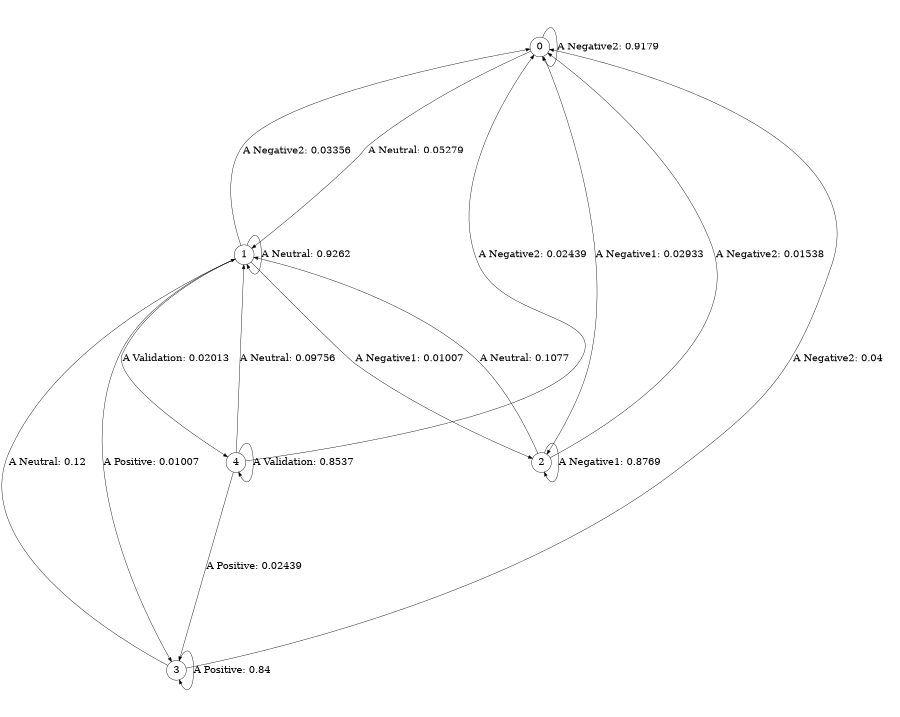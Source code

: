 digraph r15_cssr {
size = "6,8.5";
ratio = "fill";
node [shape = circle];
node [fontsize = 24];
edge [fontsize = 24];
0 -> 0 [label = "A Negative2: 0.9179   "];
0 -> 1 [label = "A Neutral: 0.05279  "];
0 -> 2 [label = "A Negative1: 0.02933  "];
1 -> 0 [label = "A Negative2: 0.03356  "];
1 -> 1 [label = "A Neutral: 0.9262   "];
1 -> 2 [label = "A Negative1: 0.01007  "];
1 -> 3 [label = "A Positive: 0.01007  "];
1 -> 4 [label = "A Validation: 0.02013  "];
2 -> 0 [label = "A Negative2: 0.01538  "];
2 -> 1 [label = "A Neutral: 0.1077   "];
2 -> 2 [label = "A Negative1: 0.8769   "];
3 -> 0 [label = "A Negative2: 0.04     "];
3 -> 1 [label = "A Neutral: 0.12     "];
3 -> 3 [label = "A Positive: 0.84     "];
4 -> 0 [label = "A Negative2: 0.02439  "];
4 -> 1 [label = "A Neutral: 0.09756  "];
4 -> 3 [label = "A Positive: 0.02439  "];
4 -> 4 [label = "A Validation: 0.8537   "];
} 